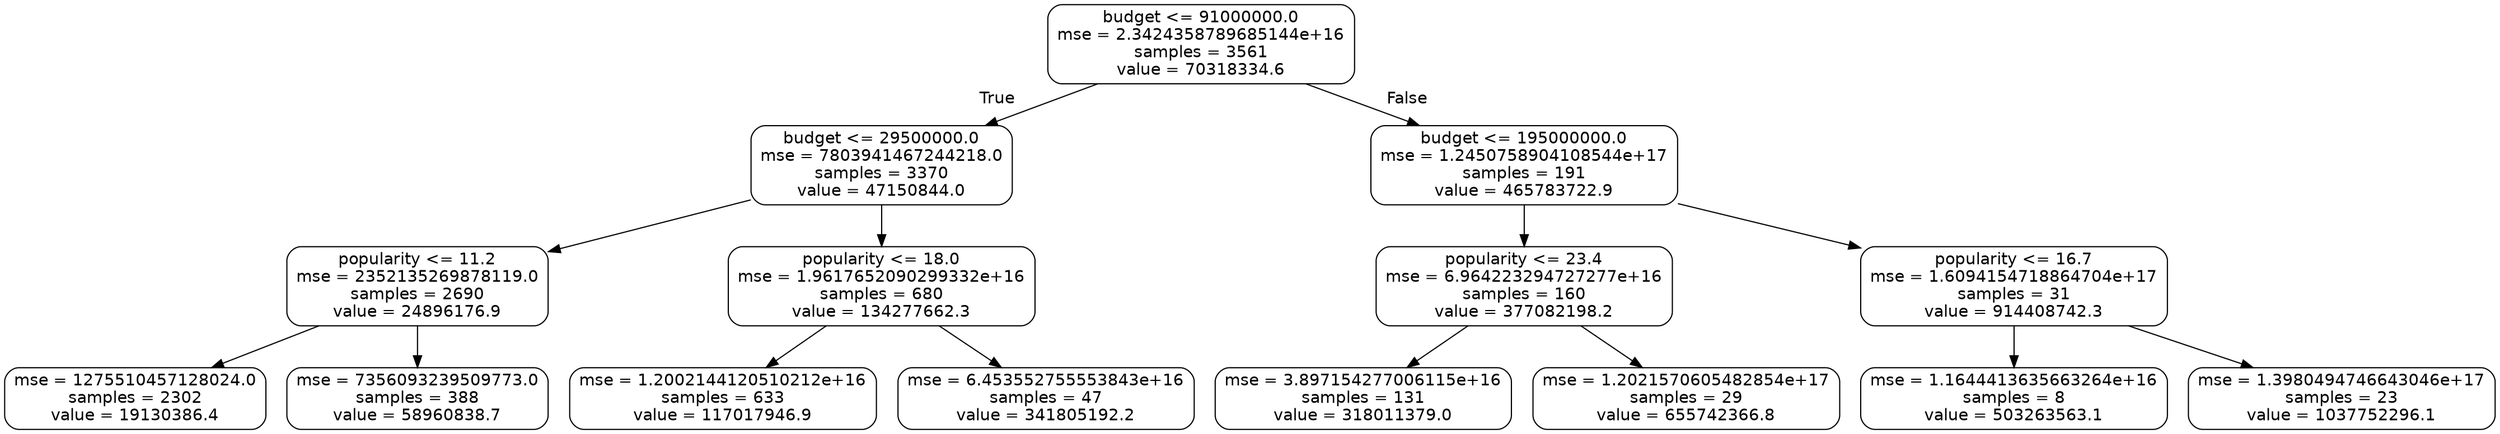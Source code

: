 digraph Tree {
node [shape=box, style="rounded", color="black", fontname=helvetica] ;
edge [fontname=helvetica] ;
0 [label="budget <= 91000000.0\nmse = 2.3424358789685144e+16\nsamples = 3561\nvalue = 70318334.6"] ;
1 [label="budget <= 29500000.0\nmse = 7803941467244218.0\nsamples = 3370\nvalue = 47150844.0"] ;
0 -> 1 [labeldistance=2.5, labelangle=45, headlabel="True"] ;
2 [label="popularity <= 11.2\nmse = 2352135269878119.0\nsamples = 2690\nvalue = 24896176.9"] ;
1 -> 2 ;
3 [label="mse = 1275510457128024.0\nsamples = 2302\nvalue = 19130386.4"] ;
2 -> 3 ;
4 [label="mse = 7356093239509773.0\nsamples = 388\nvalue = 58960838.7"] ;
2 -> 4 ;
5 [label="popularity <= 18.0\nmse = 1.9617652090299332e+16\nsamples = 680\nvalue = 134277662.3"] ;
1 -> 5 ;
6 [label="mse = 1.2002144120510212e+16\nsamples = 633\nvalue = 117017946.9"] ;
5 -> 6 ;
7 [label="mse = 6.453552755553843e+16\nsamples = 47\nvalue = 341805192.2"] ;
5 -> 7 ;
8 [label="budget <= 195000000.0\nmse = 1.2450758904108544e+17\nsamples = 191\nvalue = 465783722.9"] ;
0 -> 8 [labeldistance=2.5, labelangle=-45, headlabel="False"] ;
9 [label="popularity <= 23.4\nmse = 6.964223294727277e+16\nsamples = 160\nvalue = 377082198.2"] ;
8 -> 9 ;
10 [label="mse = 3.897154277006115e+16\nsamples = 131\nvalue = 318011379.0"] ;
9 -> 10 ;
11 [label="mse = 1.2021570605482854e+17\nsamples = 29\nvalue = 655742366.8"] ;
9 -> 11 ;
12 [label="popularity <= 16.7\nmse = 1.6094154718864704e+17\nsamples = 31\nvalue = 914408742.3"] ;
8 -> 12 ;
13 [label="mse = 1.1644413635663264e+16\nsamples = 8\nvalue = 503263563.1"] ;
12 -> 13 ;
14 [label="mse = 1.3980494746643046e+17\nsamples = 23\nvalue = 1037752296.1"] ;
12 -> 14 ;
}
